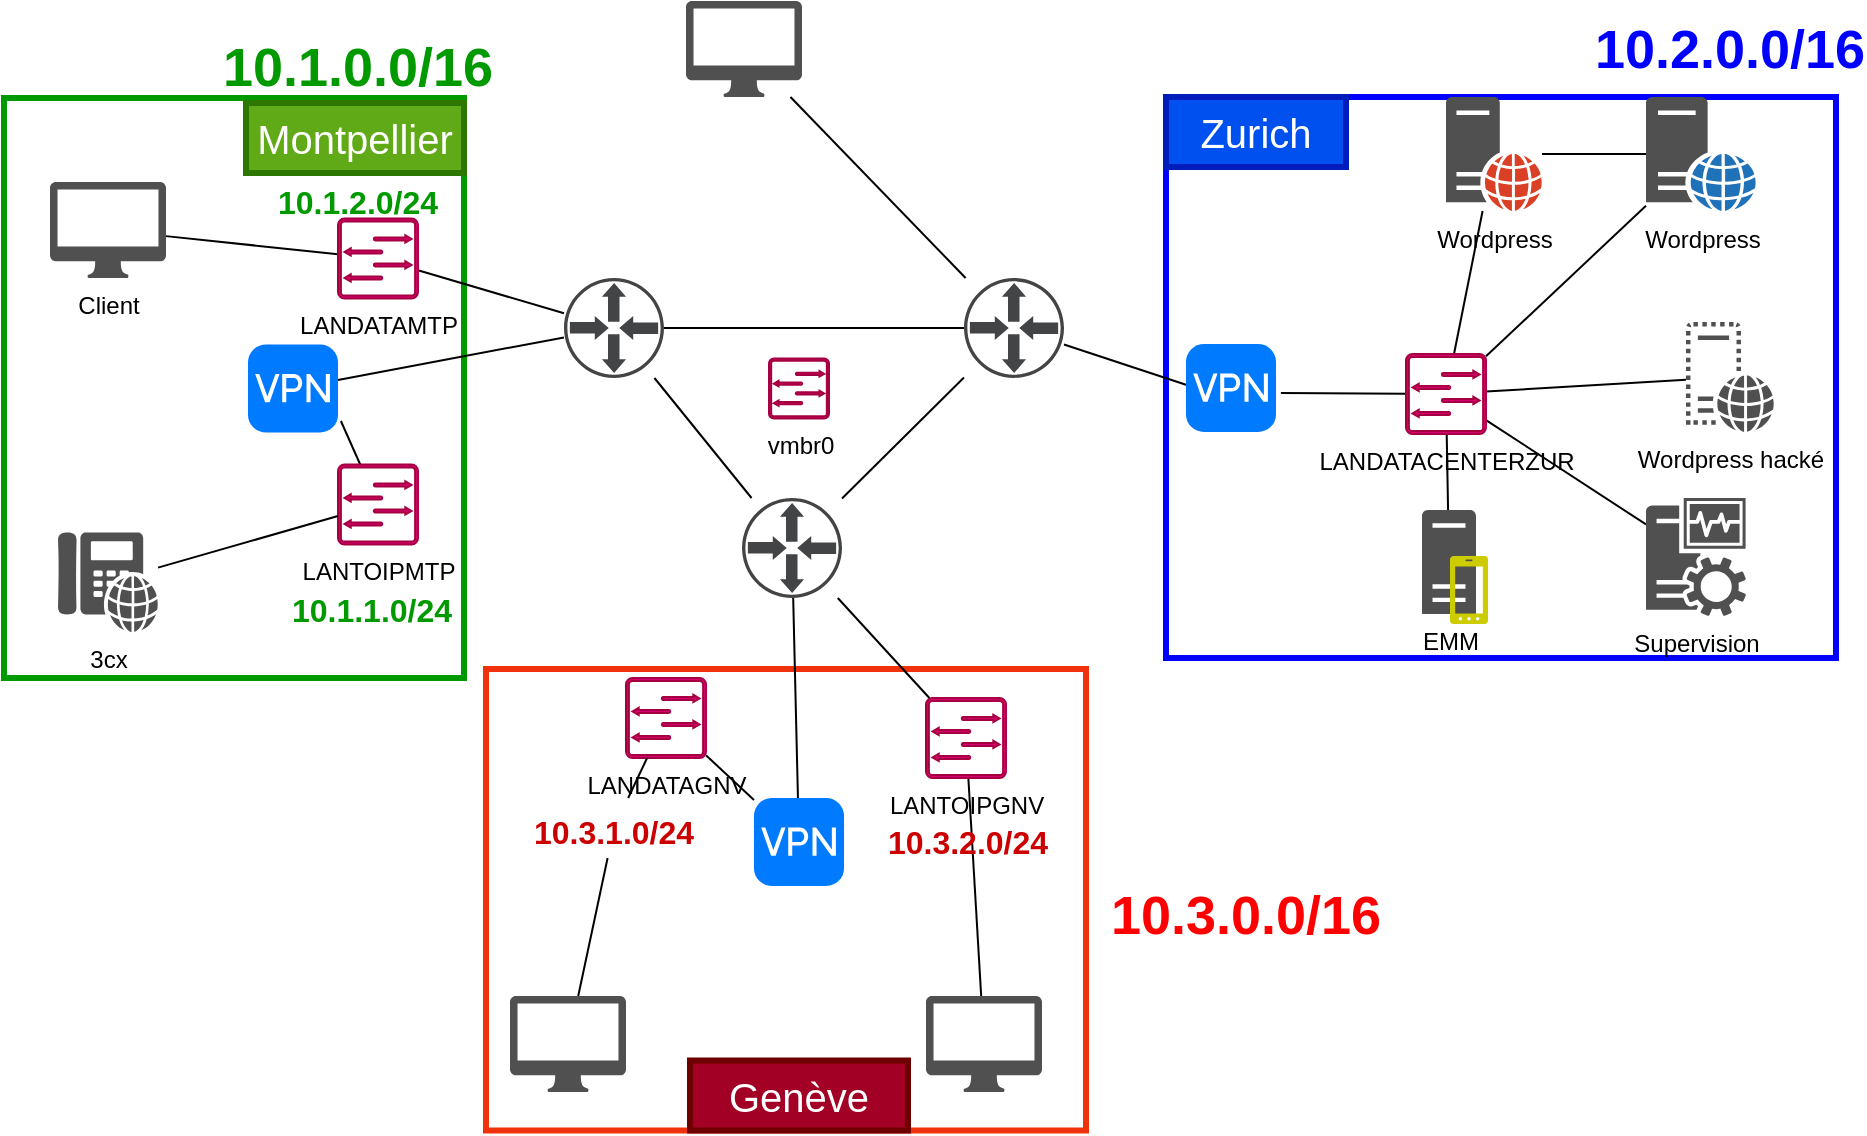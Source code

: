 <mxfile>
    <diagram id="Ova_cbhtESrP1cNoYYQZ" name="Page-1">
        <mxGraphModel dx="1845" dy="1659" grid="1" gridSize="10" guides="1" tooltips="1" connect="1" arrows="1" fold="1" page="1" pageScale="1" pageWidth="850" pageHeight="1100" background="#ffffff" math="0" shadow="0">
            <root>
                <mxCell id="0"/>
                <mxCell id="1" parent="0"/>
                <mxCell id="69" value="" style="rounded=0;whiteSpace=wrap;html=1;strokeColor=#0000FF;strokeWidth=3;fillColor=none;" vertex="1" parent="1">
                    <mxGeometry x="530" y="29.5" width="335" height="280.5" as="geometry"/>
                </mxCell>
                <mxCell id="67" value="" style="rounded=0;whiteSpace=wrap;html=1;strokeColor=#009900;strokeWidth=3;fillColor=none;" vertex="1" parent="1">
                    <mxGeometry x="-51" y="30" width="230" height="290" as="geometry"/>
                </mxCell>
                <mxCell id="68" value="" style="rounded=0;whiteSpace=wrap;html=1;strokeColor=#F0320C;strokeWidth=3;fillColor=none;" vertex="1" parent="1">
                    <mxGeometry x="190" y="315.5" width="300" height="230.75" as="geometry"/>
                </mxCell>
                <mxCell id="71" style="edgeStyle=none;html=1;strokeColor=#000000;startArrow=none;startFill=0;endArrow=none;endFill=0;" edge="1" parent="1" source="3" target="4">
                    <mxGeometry relative="1" as="geometry"/>
                </mxCell>
                <mxCell id="3" value="&lt;font color=&quot;#000000&quot;&gt;Wordpress&lt;/font&gt;" style="sketch=0;pointerEvents=1;shadow=0;dashed=0;html=1;strokeColor=none;fillColor=#505050;labelPosition=center;verticalLabelPosition=bottom;verticalAlign=top;outlineConnect=0;align=center;shape=mxgraph.office.servers.web_server_orange;" vertex="1" parent="1">
                    <mxGeometry x="670" y="29.5" width="48" height="57" as="geometry"/>
                </mxCell>
                <mxCell id="4" value="&lt;font color=&quot;#000000&quot;&gt;Wordpress&lt;/font&gt;" style="sketch=0;pointerEvents=1;shadow=0;dashed=0;html=1;strokeColor=none;fillColor=#505050;labelPosition=center;verticalLabelPosition=bottom;verticalAlign=top;outlineConnect=0;align=center;shape=mxgraph.office.servers.web_server_blue;" vertex="1" parent="1">
                    <mxGeometry x="770" y="29.5" width="55" height="57" as="geometry"/>
                </mxCell>
                <mxCell id="6" value="&lt;font color=&quot;#000000&quot;&gt;Wordpress hacké&lt;/font&gt;" style="sketch=0;pointerEvents=1;shadow=0;dashed=0;html=1;strokeColor=none;fillColor=#505050;labelPosition=center;verticalLabelPosition=bottom;verticalAlign=top;outlineConnect=0;align=center;shape=mxgraph.office.servers.virtual_web_server;" vertex="1" parent="1">
                    <mxGeometry x="790" y="142" width="44" height="55" as="geometry"/>
                </mxCell>
                <mxCell id="42" style="edgeStyle=none;html=1;strokeColor=#000000;startArrow=none;startFill=0;endArrow=none;endFill=0;" edge="1" parent="1" source="98" target="14">
                    <mxGeometry relative="1" as="geometry">
                        <mxPoint x="76" y="121.25" as="targetPoint"/>
                        <mxPoint x="26" y="89.583" as="sourcePoint"/>
                    </mxGeometry>
                </mxCell>
                <mxCell id="58" style="edgeStyle=none;html=1;strokeColor=#000000;startArrow=none;startFill=0;endArrow=none;endFill=0;" edge="1" parent="1" source="10" target="12">
                    <mxGeometry relative="1" as="geometry"/>
                </mxCell>
                <mxCell id="10" value="" style="sketch=0;pointerEvents=1;shadow=0;dashed=0;html=1;strokeColor=none;fillColor=#505050;labelPosition=center;verticalLabelPosition=bottom;verticalAlign=top;outlineConnect=0;align=center;shape=mxgraph.office.devices.mac_client;" vertex="1" parent="1">
                    <mxGeometry x="290" y="-18.5" width="58" height="48" as="geometry"/>
                </mxCell>
                <mxCell id="51" style="edgeStyle=none;html=1;strokeColor=#000000;startArrow=none;startFill=0;endArrow=none;endFill=0;" edge="1" parent="1" source="11" target="12">
                    <mxGeometry relative="1" as="geometry"/>
                </mxCell>
                <mxCell id="11" value="" style="sketch=0;pointerEvents=1;shadow=0;dashed=0;html=1;strokeColor=none;fillColor=#434445;aspect=fixed;labelPosition=center;verticalLabelPosition=bottom;verticalAlign=top;align=center;outlineConnect=0;shape=mxgraph.vvd.physical_upstream_router;" vertex="1" parent="1">
                    <mxGeometry x="229" y="120" width="50" height="50" as="geometry"/>
                </mxCell>
                <mxCell id="52" style="edgeStyle=none;html=1;strokeColor=#000000;startArrow=none;startFill=0;endArrow=none;endFill=0;" edge="1" parent="1" source="12" target="19">
                    <mxGeometry relative="1" as="geometry"/>
                </mxCell>
                <mxCell id="54" value="" style="edgeStyle=none;html=1;strokeColor=#000000;startArrow=none;startFill=0;endArrow=none;endFill=0;entryX=0.185;entryY=0.525;entryDx=0;entryDy=0;entryPerimeter=0;" edge="1" parent="1" source="12" target="74">
                    <mxGeometry relative="1" as="geometry">
                        <mxPoint x="510" y="177.25" as="sourcePoint"/>
                        <mxPoint x="550" y="178" as="targetPoint"/>
                    </mxGeometry>
                </mxCell>
                <mxCell id="12" value="" style="sketch=0;pointerEvents=1;shadow=0;dashed=0;html=1;strokeColor=none;fillColor=#434445;aspect=fixed;labelPosition=center;verticalLabelPosition=bottom;verticalAlign=top;align=center;outlineConnect=0;shape=mxgraph.vvd.physical_upstream_router;" vertex="1" parent="1">
                    <mxGeometry x="429" y="120" width="50" height="50" as="geometry"/>
                </mxCell>
                <mxCell id="50" style="edgeStyle=none;html=1;strokeColor=#000000;startArrow=none;startFill=0;endArrow=none;endFill=0;" edge="1" parent="1" source="14" target="11">
                    <mxGeometry relative="1" as="geometry"/>
                </mxCell>
                <mxCell id="14" value="&lt;font color=&quot;#000000&quot;&gt;LANDATAMTP&lt;/font&gt;" style="sketch=0;pointerEvents=1;shadow=0;dashed=0;html=1;strokeColor=#A50040;fillColor=#d80073;aspect=fixed;labelPosition=center;verticalLabelPosition=bottom;verticalAlign=top;align=center;outlineConnect=0;shape=mxgraph.vvd.switch;fontColor=#ffffff;" vertex="1" parent="1">
                    <mxGeometry x="116" y="90.25" width="40" height="40" as="geometry"/>
                </mxCell>
                <mxCell id="48" style="edgeStyle=none;html=1;strokeColor=#000000;startArrow=none;startFill=0;endArrow=none;endFill=0;entryX=1.032;entryY=0.869;entryDx=0;entryDy=0;entryPerimeter=0;" edge="1" parent="1" source="15" target="46">
                    <mxGeometry relative="1" as="geometry">
                        <mxPoint x="176" y="150.25" as="targetPoint"/>
                    </mxGeometry>
                </mxCell>
                <mxCell id="15" value="&lt;font color=&quot;#000000&quot;&gt;LANTOIPMTP&lt;/font&gt;" style="sketch=0;pointerEvents=1;shadow=0;dashed=0;html=1;strokeColor=#A50040;fillColor=#d80073;aspect=fixed;labelPosition=center;verticalLabelPosition=bottom;verticalAlign=top;align=center;outlineConnect=0;shape=mxgraph.vvd.switch;fontColor=#ffffff;" vertex="1" parent="1">
                    <mxGeometry x="116" y="213.25" width="40" height="40" as="geometry"/>
                </mxCell>
                <mxCell id="63" style="edgeStyle=none;html=1;strokeColor=#000000;startArrow=none;startFill=0;endArrow=none;endFill=0;" edge="1" parent="1" source="109" target="41">
                    <mxGeometry relative="1" as="geometry"/>
                </mxCell>
                <mxCell id="16" value="&lt;font color=&quot;#000000&quot;&gt;LANDATAGNV&lt;/font&gt;" style="sketch=0;pointerEvents=1;shadow=0;dashed=0;html=1;strokeColor=#A50040;fillColor=#d80073;aspect=fixed;labelPosition=center;verticalLabelPosition=bottom;verticalAlign=top;align=center;outlineConnect=0;shape=mxgraph.vvd.switch;fontColor=#ffffff;" vertex="1" parent="1">
                    <mxGeometry x="260" y="320" width="40" height="40" as="geometry"/>
                </mxCell>
                <mxCell id="65" style="edgeStyle=none;html=1;strokeColor=#000000;startArrow=none;startFill=0;endArrow=none;endFill=0;" edge="1" parent="1" source="17" target="75">
                    <mxGeometry relative="1" as="geometry">
                        <mxPoint x="467.857" y="482.5" as="targetPoint"/>
                    </mxGeometry>
                </mxCell>
                <mxCell id="17" value="&lt;font color=&quot;#000000&quot;&gt;LANTOIPGNV&lt;/font&gt;" style="sketch=0;pointerEvents=1;shadow=0;dashed=0;html=1;strokeColor=#A50040;fillColor=#d80073;aspect=fixed;labelPosition=center;verticalLabelPosition=bottom;verticalAlign=top;align=center;outlineConnect=0;shape=mxgraph.vvd.switch;fontColor=#ffffff;" vertex="1" parent="1">
                    <mxGeometry x="410" y="330" width="40" height="40" as="geometry"/>
                </mxCell>
                <mxCell id="53" style="edgeStyle=none;html=1;strokeColor=#000000;startArrow=none;startFill=0;endArrow=none;endFill=0;" edge="1" parent="1" source="19" target="11">
                    <mxGeometry relative="1" as="geometry"/>
                </mxCell>
                <mxCell id="55" value="" style="edgeStyle=none;html=1;strokeColor=#000000;startArrow=none;startFill=0;endArrow=none;endFill=0;" edge="1" parent="1" source="19" target="47">
                    <mxGeometry relative="1" as="geometry"/>
                </mxCell>
                <mxCell id="64" style="edgeStyle=none;html=1;strokeColor=#000000;startArrow=none;startFill=0;endArrow=none;endFill=0;" edge="1" parent="1" source="19" target="17">
                    <mxGeometry relative="1" as="geometry"/>
                </mxCell>
                <mxCell id="19" value="" style="sketch=0;pointerEvents=1;shadow=0;dashed=0;html=1;strokeColor=none;fillColor=#434445;aspect=fixed;labelPosition=center;verticalLabelPosition=bottom;verticalAlign=top;align=center;outlineConnect=0;shape=mxgraph.vvd.physical_upstream_router;" vertex="1" parent="1">
                    <mxGeometry x="318" y="230" width="50" height="50" as="geometry"/>
                </mxCell>
                <mxCell id="57" value="" style="edgeStyle=none;html=1;strokeColor=#000000;startArrow=none;startFill=0;endArrow=none;endFill=0;exitX=1.054;exitY=0.558;exitDx=0;exitDy=0;exitPerimeter=0;" edge="1" parent="1" source="74" target="73">
                    <mxGeometry relative="1" as="geometry">
                        <mxPoint x="590" y="178" as="sourcePoint"/>
                        <mxPoint x="640" y="178" as="targetPoint"/>
                    </mxGeometry>
                </mxCell>
                <mxCell id="41" value="" style="sketch=0;pointerEvents=1;shadow=0;dashed=0;html=1;strokeColor=none;fillColor=#505050;labelPosition=center;verticalLabelPosition=bottom;verticalAlign=top;outlineConnect=0;align=center;shape=mxgraph.office.devices.mac_client;fontStyle=1" vertex="1" parent="1">
                    <mxGeometry x="202" y="479" width="58" height="48" as="geometry"/>
                </mxCell>
                <mxCell id="44" style="edgeStyle=none;html=1;strokeColor=#000000;startArrow=none;startFill=0;endArrow=none;endFill=0;" edge="1" parent="1" source="99" target="15">
                    <mxGeometry relative="1" as="geometry">
                        <mxPoint x="126" y="116.492" as="targetPoint"/>
                        <mxPoint x="44" y="266.705" as="sourcePoint"/>
                    </mxGeometry>
                </mxCell>
                <mxCell id="49" value="" style="edgeStyle=none;html=1;strokeColor=#000000;startArrow=none;startFill=0;endArrow=none;endFill=0;" edge="1" parent="1" source="46" target="11">
                    <mxGeometry relative="1" as="geometry"/>
                </mxCell>
                <mxCell id="46" value="" style="html=1;strokeWidth=1;shadow=0;dashed=0;shape=mxgraph.ios7.misc.vpn;fillColor=#007AFF;strokeColor=none;buttonText=;strokeColor2=#222222;fontColor=#222222;fontSize=8;verticalLabelPosition=bottom;verticalAlign=top;align=center;sketch=0;" vertex="1" parent="1">
                    <mxGeometry x="71" y="153.25" width="45" height="44" as="geometry"/>
                </mxCell>
                <mxCell id="62" style="edgeStyle=none;html=1;strokeColor=#000000;startArrow=none;startFill=0;endArrow=none;endFill=0;" edge="1" parent="1" source="47" target="16">
                    <mxGeometry relative="1" as="geometry"/>
                </mxCell>
                <mxCell id="47" value="" style="html=1;strokeWidth=1;shadow=0;dashed=0;shape=mxgraph.ios7.misc.vpn;fillColor=#007AFF;strokeColor=none;buttonText=;strokeColor2=#222222;fontColor=#222222;fontSize=8;verticalLabelPosition=bottom;verticalAlign=top;align=center;sketch=0;" vertex="1" parent="1">
                    <mxGeometry x="324" y="380" width="45" height="44" as="geometry"/>
                </mxCell>
                <mxCell id="59" style="edgeStyle=none;html=1;strokeColor=#000000;startArrow=none;startFill=0;endArrow=none;endFill=0;" edge="1" parent="1" source="73" target="3">
                    <mxGeometry relative="1" as="geometry">
                        <mxPoint x="674.139" y="156" as="sourcePoint"/>
                    </mxGeometry>
                </mxCell>
                <mxCell id="60" style="edgeStyle=none;html=1;strokeColor=#000000;startArrow=none;startFill=0;endArrow=none;endFill=0;" edge="1" parent="1" source="73" target="4">
                    <mxGeometry relative="1" as="geometry">
                        <mxPoint x="685" y="163.054" as="sourcePoint"/>
                    </mxGeometry>
                </mxCell>
                <mxCell id="61" style="edgeStyle=none;html=1;strokeColor=#000000;startArrow=none;startFill=0;endArrow=none;endFill=0;" edge="1" parent="1" source="73" target="6">
                    <mxGeometry relative="1" as="geometry">
                        <mxPoint x="678.4" y="200" as="sourcePoint"/>
                    </mxGeometry>
                </mxCell>
                <mxCell id="79" style="edgeStyle=none;html=1;strokeColor=#000000;startArrow=none;startFill=0;endArrow=none;endFill=0;" edge="1" parent="1" source="73" target="78">
                    <mxGeometry relative="1" as="geometry"/>
                </mxCell>
                <mxCell id="86" value="" style="edgeStyle=none;html=1;strokeColor=#000000;startArrow=none;startFill=0;endArrow=none;endFill=0;" edge="1" parent="1" source="73">
                    <mxGeometry relative="1" as="geometry">
                        <mxPoint x="671.036" y="236" as="targetPoint"/>
                    </mxGeometry>
                </mxCell>
                <mxCell id="73" value="&lt;font color=&quot;#000000&quot;&gt;LANDATACENTERZUR&lt;/font&gt;" style="sketch=0;pointerEvents=1;shadow=0;dashed=0;html=1;strokeColor=#A50040;fillColor=#d80073;aspect=fixed;labelPosition=center;verticalLabelPosition=bottom;verticalAlign=top;align=center;outlineConnect=0;shape=mxgraph.vvd.switch;fontColor=#ffffff;" vertex="1" parent="1">
                    <mxGeometry x="650" y="158" width="40" height="40" as="geometry"/>
                </mxCell>
                <mxCell id="74" value="" style="html=1;strokeWidth=1;shadow=0;dashed=0;shape=mxgraph.ios7.misc.vpn;fillColor=#007AFF;strokeColor=none;buttonText=;strokeColor2=#222222;fontColor=#222222;fontSize=8;verticalLabelPosition=bottom;verticalAlign=top;align=center;sketch=0;" vertex="1" parent="1">
                    <mxGeometry x="540" y="153" width="45" height="44" as="geometry"/>
                </mxCell>
                <mxCell id="75" value="" style="sketch=0;pointerEvents=1;shadow=0;dashed=0;html=1;strokeColor=none;fillColor=#505050;labelPosition=center;verticalLabelPosition=bottom;verticalAlign=top;outlineConnect=0;align=center;shape=mxgraph.office.devices.mac_client;" vertex="1" parent="1">
                    <mxGeometry x="410" y="479" width="58" height="48" as="geometry"/>
                </mxCell>
                <mxCell id="78" value="&lt;font color=&quot;#000000&quot;&gt;Supervision&lt;/font&gt;" style="sketch=0;pointerEvents=1;shadow=0;dashed=0;html=1;strokeColor=none;fillColor=#505050;labelPosition=center;verticalLabelPosition=bottom;verticalAlign=top;outlineConnect=0;align=center;shape=mxgraph.office.servers.monitoring_sql_reporting_services;strokeWidth=3;" vertex="1" parent="1">
                    <mxGeometry x="770" y="230" width="50" height="59" as="geometry"/>
                </mxCell>
                <mxCell id="90" value="&lt;font color=&quot;#000000&quot;&gt;EMM&lt;/font&gt;" style="sketch=0;pointerEvents=1;shadow=0;dashed=0;html=1;strokeColor=none;fillColor=#505050;labelPosition=center;verticalLabelPosition=bottom;verticalAlign=top;outlineConnect=0;align=center;shape=mxgraph.office.servers.server_generic;strokeWidth=3;" vertex="1" parent="1">
                    <mxGeometry x="658" y="236" width="27" height="52" as="geometry"/>
                </mxCell>
                <mxCell id="91" value="" style="sketch=0;pointerEvents=1;shadow=0;dashed=0;html=1;strokeColor=none;fillColor=#CCCC00;labelPosition=center;verticalLabelPosition=bottom;verticalAlign=top;outlineConnect=0;align=center;shape=mxgraph.office.devices.cell_phone_windows_phone_standalone;strokeWidth=3;" vertex="1" parent="1">
                    <mxGeometry x="672" y="259" width="19" height="34" as="geometry"/>
                </mxCell>
                <mxCell id="92" value="&lt;font color=&quot;#000000&quot;&gt;vmbr0&lt;/font&gt;" style="sketch=0;pointerEvents=1;shadow=0;dashed=0;html=1;strokeColor=#A50040;fillColor=#d80073;aspect=fixed;labelPosition=center;verticalLabelPosition=bottom;verticalAlign=top;align=center;outlineConnect=0;shape=mxgraph.vvd.switch;fontColor=#ffffff;" vertex="1" parent="1">
                    <mxGeometry x="331.5" y="160.25" width="30" height="30" as="geometry"/>
                </mxCell>
                <mxCell id="95" value="&lt;font style=&quot;font-size: 20px;&quot;&gt;Zurich&lt;/font&gt;" style="text;html=1;strokeColor=#001DBC;fillColor=#0050ef;align=center;verticalAlign=middle;whiteSpace=wrap;rounded=0;strokeWidth=3;fontColor=#ffffff;" vertex="1" parent="1">
                    <mxGeometry x="530" y="29.5" width="90" height="35" as="geometry"/>
                </mxCell>
                <mxCell id="96" value="&lt;font style=&quot;font-size: 20px;&quot;&gt;Montpellier&lt;/font&gt;" style="text;html=1;strokeColor=#2D7600;fillColor=#60a917;align=center;verticalAlign=middle;whiteSpace=wrap;rounded=0;strokeWidth=3;fontColor=#ffffff;" vertex="1" parent="1">
                    <mxGeometry x="70" y="32.5" width="109" height="35" as="geometry"/>
                </mxCell>
                <mxCell id="97" value="&lt;font style=&quot;font-size: 20px;&quot;&gt;Genève&lt;/font&gt;" style="text;html=1;strokeColor=#6F0000;fillColor=#a20025;align=center;verticalAlign=middle;whiteSpace=wrap;rounded=0;strokeWidth=3;fontColor=#ffffff;" vertex="1" parent="1">
                    <mxGeometry x="292" y="511.25" width="109" height="35" as="geometry"/>
                </mxCell>
                <mxCell id="98" value="&lt;font color=&quot;#000000&quot;&gt;Client&lt;/font&gt;" style="sketch=0;pointerEvents=1;shadow=0;dashed=0;html=1;strokeColor=none;fillColor=#505050;labelPosition=center;verticalLabelPosition=bottom;verticalAlign=top;outlineConnect=0;align=center;shape=mxgraph.office.devices.mac_client;" vertex="1" parent="1">
                    <mxGeometry x="-28" y="72" width="58" height="48" as="geometry"/>
                </mxCell>
                <mxCell id="99" value="&lt;font color=&quot;#000000&quot;&gt;3cx&lt;/font&gt;" style="sketch=0;pointerEvents=1;shadow=0;dashed=0;html=1;strokeColor=none;fillColor=#505050;labelPosition=center;verticalLabelPosition=bottom;verticalAlign=top;outlineConnect=0;align=center;shape=mxgraph.office.devices.phone_voip;" vertex="1" parent="1">
                    <mxGeometry x="-24" y="247" width="50" height="50" as="geometry"/>
                </mxCell>
                <mxCell id="100" value="&lt;font style=&quot;font-size: 27px;&quot;&gt;&lt;b style=&quot;font-size: 27px;&quot;&gt;10.1.0.0/16&lt;/b&gt;&lt;/font&gt;" style="text;html=1;strokeColor=none;fillColor=none;align=center;verticalAlign=middle;whiteSpace=wrap;rounded=0;strokeWidth=3;fontSize=27;fontColor=#009900;" vertex="1" parent="1">
                    <mxGeometry x="96" width="60" height="30" as="geometry"/>
                </mxCell>
                <mxCell id="101" value="10.2.0.0/16" style="text;html=1;strokeColor=none;fillColor=none;align=center;verticalAlign=middle;whiteSpace=wrap;rounded=0;strokeWidth=3;fontSize=27;fontColor=#0000FF;fontStyle=1" vertex="1" parent="1">
                    <mxGeometry x="782" y="-9.5" width="60" height="30" as="geometry"/>
                </mxCell>
                <mxCell id="102" value="&lt;span style=&quot;font-size: 27px;&quot;&gt;&lt;b style=&quot;font-size: 27px;&quot;&gt;10.3.0.0/16&lt;/b&gt;&lt;/span&gt;" style="text;html=1;strokeColor=none;fillColor=none;align=center;verticalAlign=middle;whiteSpace=wrap;rounded=0;strokeWidth=3;fontSize=27;fontColor=#FF0000;labelBackgroundColor=none;" vertex="1" parent="1">
                    <mxGeometry x="540" y="424" width="60" height="30" as="geometry"/>
                </mxCell>
                <mxCell id="104" value="&lt;font style=&quot;font-size: 16px;&quot;&gt;&lt;span style=&quot;font-size: 16px;&quot;&gt;10.1.1.0/24&lt;/span&gt;&lt;/font&gt;" style="text;html=1;strokeColor=none;fillColor=none;align=center;verticalAlign=middle;whiteSpace=wrap;rounded=0;strokeWidth=3;fontSize=16;fontColor=#009900;fontStyle=1" vertex="1" parent="1">
                    <mxGeometry x="103" y="271" width="60" height="30" as="geometry"/>
                </mxCell>
                <mxCell id="107" value="&lt;font style=&quot;font-size: 16px;&quot;&gt;10.1.2.0/24&lt;/font&gt;" style="text;html=1;strokeColor=none;fillColor=none;align=center;verticalAlign=middle;whiteSpace=wrap;rounded=0;strokeWidth=3;fontSize=20;fontColor=#009900;fontStyle=1" vertex="1" parent="1">
                    <mxGeometry x="96" y="64.5" width="60" height="30" as="geometry"/>
                </mxCell>
                <mxCell id="108" value="&lt;font style=&quot;font-size: 16px;&quot;&gt;&lt;span style=&quot;font-size: 16px;&quot;&gt;10.3.2.0/24&lt;/span&gt;&lt;/font&gt;" style="text;html=1;strokeColor=none;fillColor=none;align=center;verticalAlign=middle;whiteSpace=wrap;rounded=0;strokeWidth=3;fontSize=16;fontColor=#CC0000;fontStyle=1" vertex="1" parent="1">
                    <mxGeometry x="401" y="387" width="60" height="30" as="geometry"/>
                </mxCell>
                <mxCell id="110" value="" style="edgeStyle=none;html=1;strokeColor=#000000;startArrow=none;startFill=0;endArrow=none;endFill=0;" edge="1" parent="1" source="16" target="109">
                    <mxGeometry relative="1" as="geometry">
                        <mxPoint x="273.988" y="360" as="sourcePoint"/>
                        <mxPoint x="238.215" y="479" as="targetPoint"/>
                    </mxGeometry>
                </mxCell>
                <mxCell id="109" value="&lt;font style=&quot;font-size: 16px;&quot;&gt;10.3.1.0/24&lt;/font&gt;" style="text;html=1;strokeColor=none;fillColor=none;align=center;verticalAlign=middle;whiteSpace=wrap;rounded=0;strokeWidth=3;fontSize=20;fontColor=#CC0000;fontStyle=1" vertex="1" parent="1">
                    <mxGeometry x="224" y="380" width="60" height="30" as="geometry"/>
                </mxCell>
            </root>
        </mxGraphModel>
    </diagram>
</mxfile>